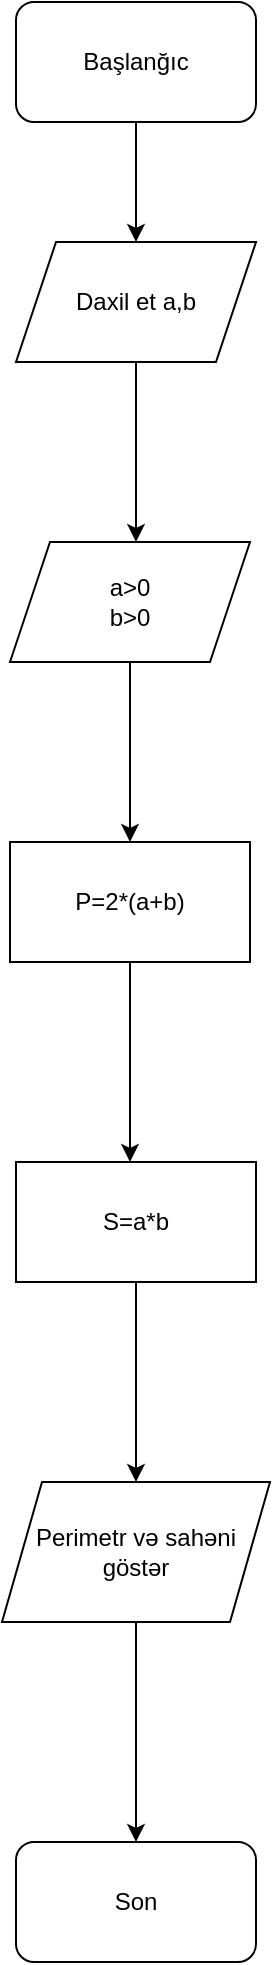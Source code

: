 <mxfile version="14.7.0" type="github">
  <diagram id="AFhm8CYUgASPvFjVGmoe" name="Page-1">
    <mxGraphModel dx="868" dy="450" grid="1" gridSize="10" guides="1" tooltips="1" connect="1" arrows="1" fold="1" page="1" pageScale="1" pageWidth="827" pageHeight="1169" math="0" shadow="0">
      <root>
        <mxCell id="0" />
        <mxCell id="1" parent="0" />
        <mxCell id="CZofmQrTorOFxw5RHJOT-10" style="edgeStyle=orthogonalEdgeStyle;rounded=0;orthogonalLoop=1;jettySize=auto;html=1;exitX=0.5;exitY=1;exitDx=0;exitDy=0;entryX=0.5;entryY=0;entryDx=0;entryDy=0;" edge="1" parent="1" source="CZofmQrTorOFxw5RHJOT-1" target="CZofmQrTorOFxw5RHJOT-2">
          <mxGeometry relative="1" as="geometry" />
        </mxCell>
        <mxCell id="CZofmQrTorOFxw5RHJOT-1" value="Başlanğıc" style="rounded=1;whiteSpace=wrap;html=1;" vertex="1" parent="1">
          <mxGeometry x="360" y="10" width="120" height="60" as="geometry" />
        </mxCell>
        <mxCell id="CZofmQrTorOFxw5RHJOT-19" style="edgeStyle=orthogonalEdgeStyle;rounded=0;orthogonalLoop=1;jettySize=auto;html=1;exitX=0.5;exitY=1;exitDx=0;exitDy=0;" edge="1" parent="1" source="CZofmQrTorOFxw5RHJOT-2">
          <mxGeometry relative="1" as="geometry">
            <mxPoint x="420" y="280" as="targetPoint" />
          </mxGeometry>
        </mxCell>
        <mxCell id="CZofmQrTorOFxw5RHJOT-2" value="Daxil et a,b" style="shape=parallelogram;perimeter=parallelogramPerimeter;whiteSpace=wrap;html=1;fixedSize=1;" vertex="1" parent="1">
          <mxGeometry x="360" y="130" width="120" height="60" as="geometry" />
        </mxCell>
        <mxCell id="CZofmQrTorOFxw5RHJOT-18" style="edgeStyle=orthogonalEdgeStyle;rounded=0;orthogonalLoop=1;jettySize=auto;html=1;" edge="1" parent="1" source="CZofmQrTorOFxw5RHJOT-3">
          <mxGeometry relative="1" as="geometry">
            <mxPoint x="417" y="430" as="targetPoint" />
          </mxGeometry>
        </mxCell>
        <mxCell id="CZofmQrTorOFxw5RHJOT-3" value="a&amp;gt;0&lt;br&gt;b&amp;gt;0" style="shape=parallelogram;perimeter=parallelogramPerimeter;whiteSpace=wrap;html=1;fixedSize=1;" vertex="1" parent="1">
          <mxGeometry x="357" y="280" width="120" height="60" as="geometry" />
        </mxCell>
        <mxCell id="CZofmQrTorOFxw5RHJOT-17" style="edgeStyle=orthogonalEdgeStyle;rounded=0;orthogonalLoop=1;jettySize=auto;html=1;exitX=0.5;exitY=1;exitDx=0;exitDy=0;" edge="1" parent="1" source="CZofmQrTorOFxw5RHJOT-6">
          <mxGeometry relative="1" as="geometry">
            <mxPoint x="417" y="590" as="targetPoint" />
          </mxGeometry>
        </mxCell>
        <mxCell id="CZofmQrTorOFxw5RHJOT-6" value="P=2*(a+b)&lt;br&gt;" style="rounded=0;whiteSpace=wrap;html=1;" vertex="1" parent="1">
          <mxGeometry x="357" y="430" width="120" height="60" as="geometry" />
        </mxCell>
        <mxCell id="CZofmQrTorOFxw5RHJOT-15" style="edgeStyle=orthogonalEdgeStyle;rounded=0;orthogonalLoop=1;jettySize=auto;html=1;exitX=0.5;exitY=1;exitDx=0;exitDy=0;" edge="1" parent="1" source="CZofmQrTorOFxw5RHJOT-7">
          <mxGeometry relative="1" as="geometry">
            <mxPoint x="420" y="750" as="targetPoint" />
          </mxGeometry>
        </mxCell>
        <mxCell id="CZofmQrTorOFxw5RHJOT-7" value="S=a*b" style="rounded=0;whiteSpace=wrap;html=1;" vertex="1" parent="1">
          <mxGeometry x="360" y="590" width="120" height="60" as="geometry" />
        </mxCell>
        <mxCell id="CZofmQrTorOFxw5RHJOT-14" style="edgeStyle=orthogonalEdgeStyle;rounded=0;orthogonalLoop=1;jettySize=auto;html=1;" edge="1" parent="1" source="CZofmQrTorOFxw5RHJOT-8" target="CZofmQrTorOFxw5RHJOT-9">
          <mxGeometry relative="1" as="geometry" />
        </mxCell>
        <mxCell id="CZofmQrTorOFxw5RHJOT-8" value="Perimetr və sahəni göstər" style="shape=parallelogram;perimeter=parallelogramPerimeter;whiteSpace=wrap;html=1;fixedSize=1;" vertex="1" parent="1">
          <mxGeometry x="353" y="750" width="134" height="70" as="geometry" />
        </mxCell>
        <mxCell id="CZofmQrTorOFxw5RHJOT-9" value="Son" style="rounded=1;whiteSpace=wrap;html=1;" vertex="1" parent="1">
          <mxGeometry x="360" y="930" width="120" height="60" as="geometry" />
        </mxCell>
      </root>
    </mxGraphModel>
  </diagram>
</mxfile>
